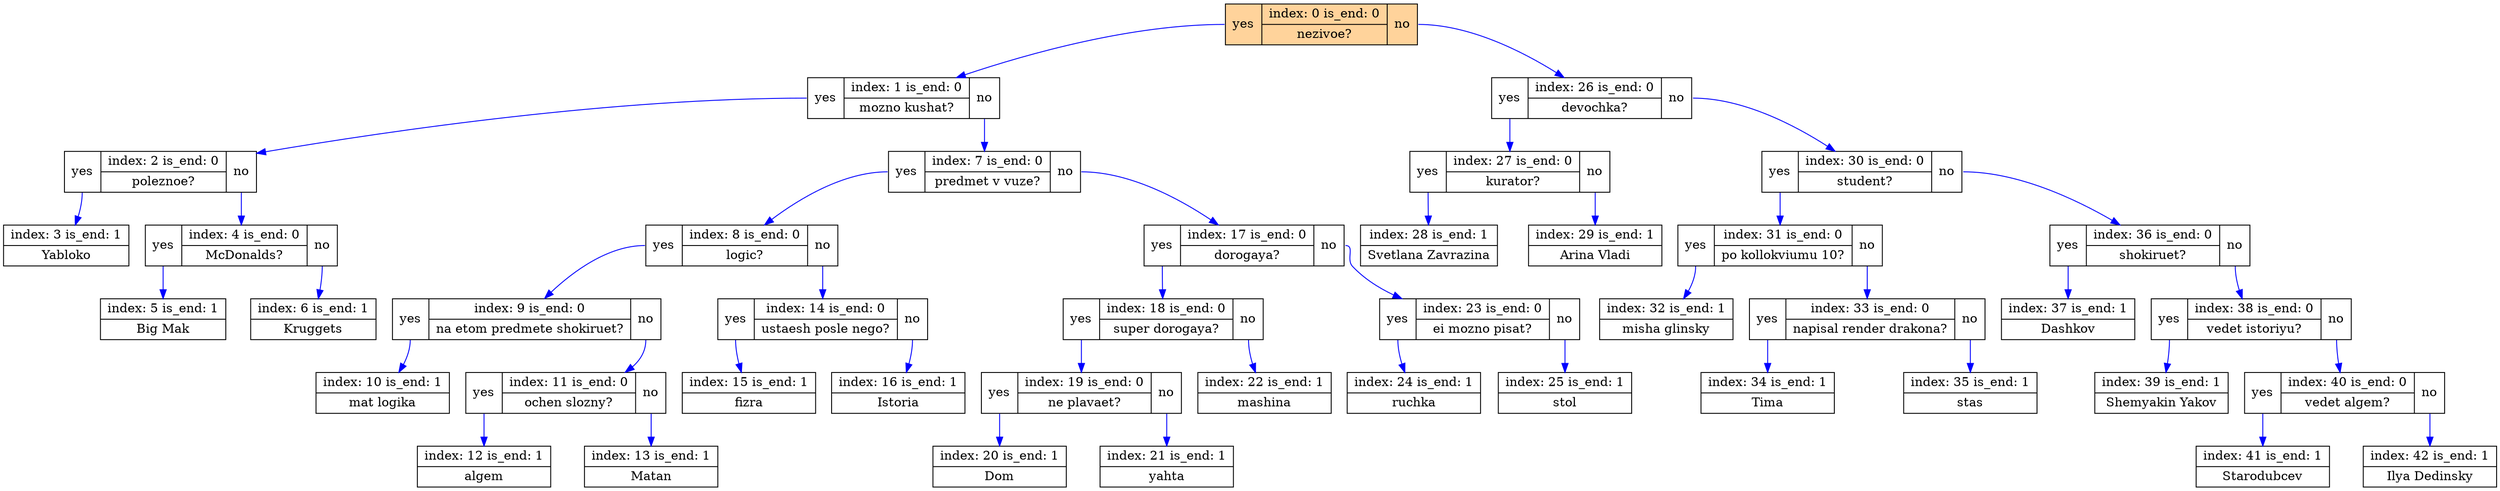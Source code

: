 digraph G {
	L0[shape="record",style="filled",fillcolor="burlywood1", label=" <lp1> yes | { index: 0 is_end: 0 | nezivoe?} | <lp2> no"];
	L26[shape="record", label=" <lp27> yes | { index: 26 is_end: 0 | devochka?} | <lp28> no"];
	L30[shape="record", label=" <lp31> yes | { index: 30 is_end: 0 | student?} | <lp32> no"];
	L36[shape="record", label=" <lp37> yes | { index: 36 is_end: 0 | shokiruet?} | <lp38> no"];
	L38[shape="record", label=" <lp39> yes | { index: 38 is_end: 0 | vedet istoriyu?} | <lp40> no"];
	L40[shape="record", label=" <lp41> yes | { index: 40 is_end: 0 | vedet algem?} | <lp42> no"];
	L42[shape="record", label=" { index: 42 is_end: 1 | Ilya Dedinsky}"];
	L41[shape="record", label=" { index: 41 is_end: 1 | Starodubcev}"];
	L39[shape="record", label=" { index: 39 is_end: 1 | Shemyakin Yakov}"];
	L37[shape="record", label=" { index: 37 is_end: 1 | Dashkov}"];
	L31[shape="record", label=" <lp32> yes | { index: 31 is_end: 0 | po kollokviumu 10?} | <lp33> no"];
	L33[shape="record", label=" <lp34> yes | { index: 33 is_end: 0 | napisal render drakona?} | <lp35> no"];
	L35[shape="record", label=" { index: 35 is_end: 1 | stas}"];
	L34[shape="record", label=" { index: 34 is_end: 1 | Tima}"];
	L32[shape="record", label=" { index: 32 is_end: 1 | misha glinsky}"];
	L27[shape="record", label=" <lp28> yes | { index: 27 is_end: 0 | kurator?} | <lp29> no"];
	L29[shape="record", label=" { index: 29 is_end: 1 | Arina Vladi}"];
	L28[shape="record", label=" { index: 28 is_end: 1 | Svetlana Zavrazina}"];
	L1[shape="record", label=" <lp2> yes | { index: 1 is_end: 0 | mozno kushat?} | <lp3> no"];
	L7[shape="record", label=" <lp8> yes | { index: 7 is_end: 0 | predmet v vuze?} | <lp9> no"];
	L17[shape="record", label=" <lp18> yes | { index: 17 is_end: 0 | dorogaya?} | <lp19> no"];
	L23[shape="record", label=" <lp24> yes | { index: 23 is_end: 0 | ei mozno pisat?} | <lp25> no"];
	L25[shape="record", label=" { index: 25 is_end: 1 | stol}"];
	L24[shape="record", label=" { index: 24 is_end: 1 | ruchka}"];
	L18[shape="record", label=" <lp19> yes | { index: 18 is_end: 0 | super dorogaya?} | <lp20> no"];
	L22[shape="record", label=" { index: 22 is_end: 1 | mashina}"];
	L19[shape="record", label=" <lp20> yes | { index: 19 is_end: 0 | ne plavaet?} | <lp21> no"];
	L21[shape="record", label=" { index: 21 is_end: 1 | yahta}"];
	L20[shape="record", label=" { index: 20 is_end: 1 | Dom}"];
	L8[shape="record", label=" <lp9> yes | { index: 8 is_end: 0 | logic?} | <lp10> no"];
	L14[shape="record", label=" <lp15> yes | { index: 14 is_end: 0 | ustaesh posle nego?} | <lp16> no"];
	L16[shape="record", label=" { index: 16 is_end: 1 | Istoria}"];
	L15[shape="record", label=" { index: 15 is_end: 1 | fizra}"];
	L9[shape="record", label=" <lp10> yes | { index: 9 is_end: 0 | na etom predmete shokiruet?} | <lp11> no"];
	L11[shape="record", label=" <lp12> yes | { index: 11 is_end: 0 | ochen slozny?} | <lp13> no"];
	L13[shape="record", label=" { index: 13 is_end: 1 | Matan}"];
	L12[shape="record", label=" { index: 12 is_end: 1 | algem}"];
	L10[shape="record", label=" { index: 10 is_end: 1 | mat logika}"];
	L2[shape="record", label=" <lp3> yes | { index: 2 is_end: 0 | poleznoe?} | <lp4> no"];
	L4[shape="record", label=" <lp5> yes | { index: 4 is_end: 0 | McDonalds?} | <lp6> no"];
	L6[shape="record", label=" { index: 6 is_end: 1 | Kruggets}"];
	L5[shape="record", label=" { index: 5 is_end: 1 | Big Mak}"];
	L3[shape="record", label=" { index: 3 is_end: 1 | Yabloko}"];
	L0:<lp1> -> L1[color="blue"];
	L1:<lp2> -> L2[color="blue"];
	L2:<lp3> -> L3[color="blue"];
	L2:<lp4> -> L4[color="blue"];
	L4:<lp5> -> L5[color="blue"];
	L4:<lp6> -> L6[color="blue"];
	L1:<lp3> -> L7[color="blue"];
	L7:<lp8> -> L8[color="blue"];
	L8:<lp9> -> L9[color="blue"];
	L9:<lp10> -> L10[color="blue"];
	L9:<lp11> -> L11[color="blue"];
	L11:<lp12> -> L12[color="blue"];
	L11:<lp13> -> L13[color="blue"];
	L8:<lp10> -> L14[color="blue"];
	L14:<lp15> -> L15[color="blue"];
	L14:<lp16> -> L16[color="blue"];
	L7:<lp9> -> L17[color="blue"];
	L17:<lp18> -> L18[color="blue"];
	L18:<lp19> -> L19[color="blue"];
	L19:<lp20> -> L20[color="blue"];
	L19:<lp21> -> L21[color="blue"];
	L18:<lp20> -> L22[color="blue"];
	L17:<lp19> -> L23[color="blue"];
	L23:<lp24> -> L24[color="blue"];
	L23:<lp25> -> L25[color="blue"];
	L0:<lp2> -> L26[color="blue"];
	L26:<lp27> -> L27[color="blue"];
	L27:<lp28> -> L28[color="blue"];
	L27:<lp29> -> L29[color="blue"];
	L26:<lp28> -> L30[color="blue"];
	L30:<lp31> -> L31[color="blue"];
	L31:<lp32> -> L32[color="blue"];
	L31:<lp33> -> L33[color="blue"];
	L33:<lp34> -> L34[color="blue"];
	L33:<lp35> -> L35[color="blue"];
	L30:<lp32> -> L36[color="blue"];
	L36:<lp37> -> L37[color="blue"];
	L36:<lp38> -> L38[color="blue"];
	L38:<lp39> -> L39[color="blue"];
	L38:<lp40> -> L40[color="blue"];
	L40:<lp41> -> L41[color="blue"];
	L40:<lp42> -> L42[color="blue"];
}
